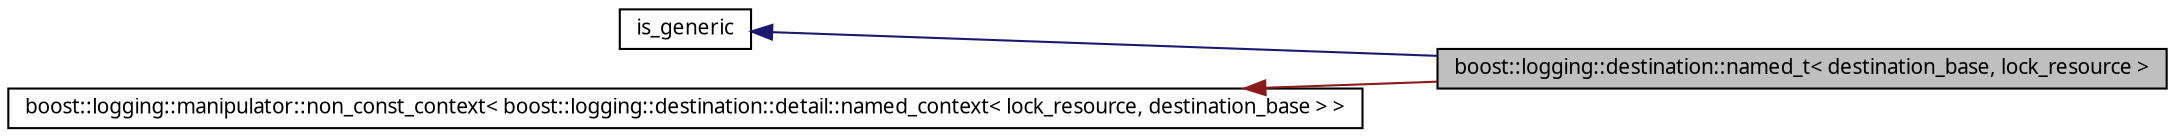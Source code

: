 digraph G
{
  edge [fontname="FreeSans.ttf",fontsize=10,labelfontname="FreeSans.ttf",labelfontsize=10];
  node [fontname="FreeSans.ttf",fontsize=10,shape=record];
  rankdir=LR;
  Node1 [label="boost::logging::destination::named_t\< destination_base, lock_resource \>",height=0.2,width=0.4,color="black", fillcolor="grey75", style="filled" fontcolor="black"];
  Node2 -> Node1 [dir=back,color="midnightblue",fontsize=10,style="solid",fontname="FreeSans.ttf"];
  Node2 [label="is_generic",height=0.2,width=0.4,color="black", fillcolor="white", style="filled",URL="$structboost_1_1logging_1_1manipulator_1_1is__generic.html",tooltip="Represents a generic manipulator (formatter or destination)."];
  Node3 -> Node1 [dir=back,color="firebrick4",fontsize=10,style="solid",fontname="FreeSans.ttf"];
  Node3 [label="boost::logging::manipulator::non_const_context\< boost::logging::destination::detail::named_context\< lock_resource, destination_base \> \>",height=0.2,width=0.4,color="black", fillcolor="white", style="filled",URL="$structboost_1_1logging_1_1manipulator_1_1non__const__context.html",tooltip="In case your manipulator (formatter or destination) needs to hold non-const context..."];
}
